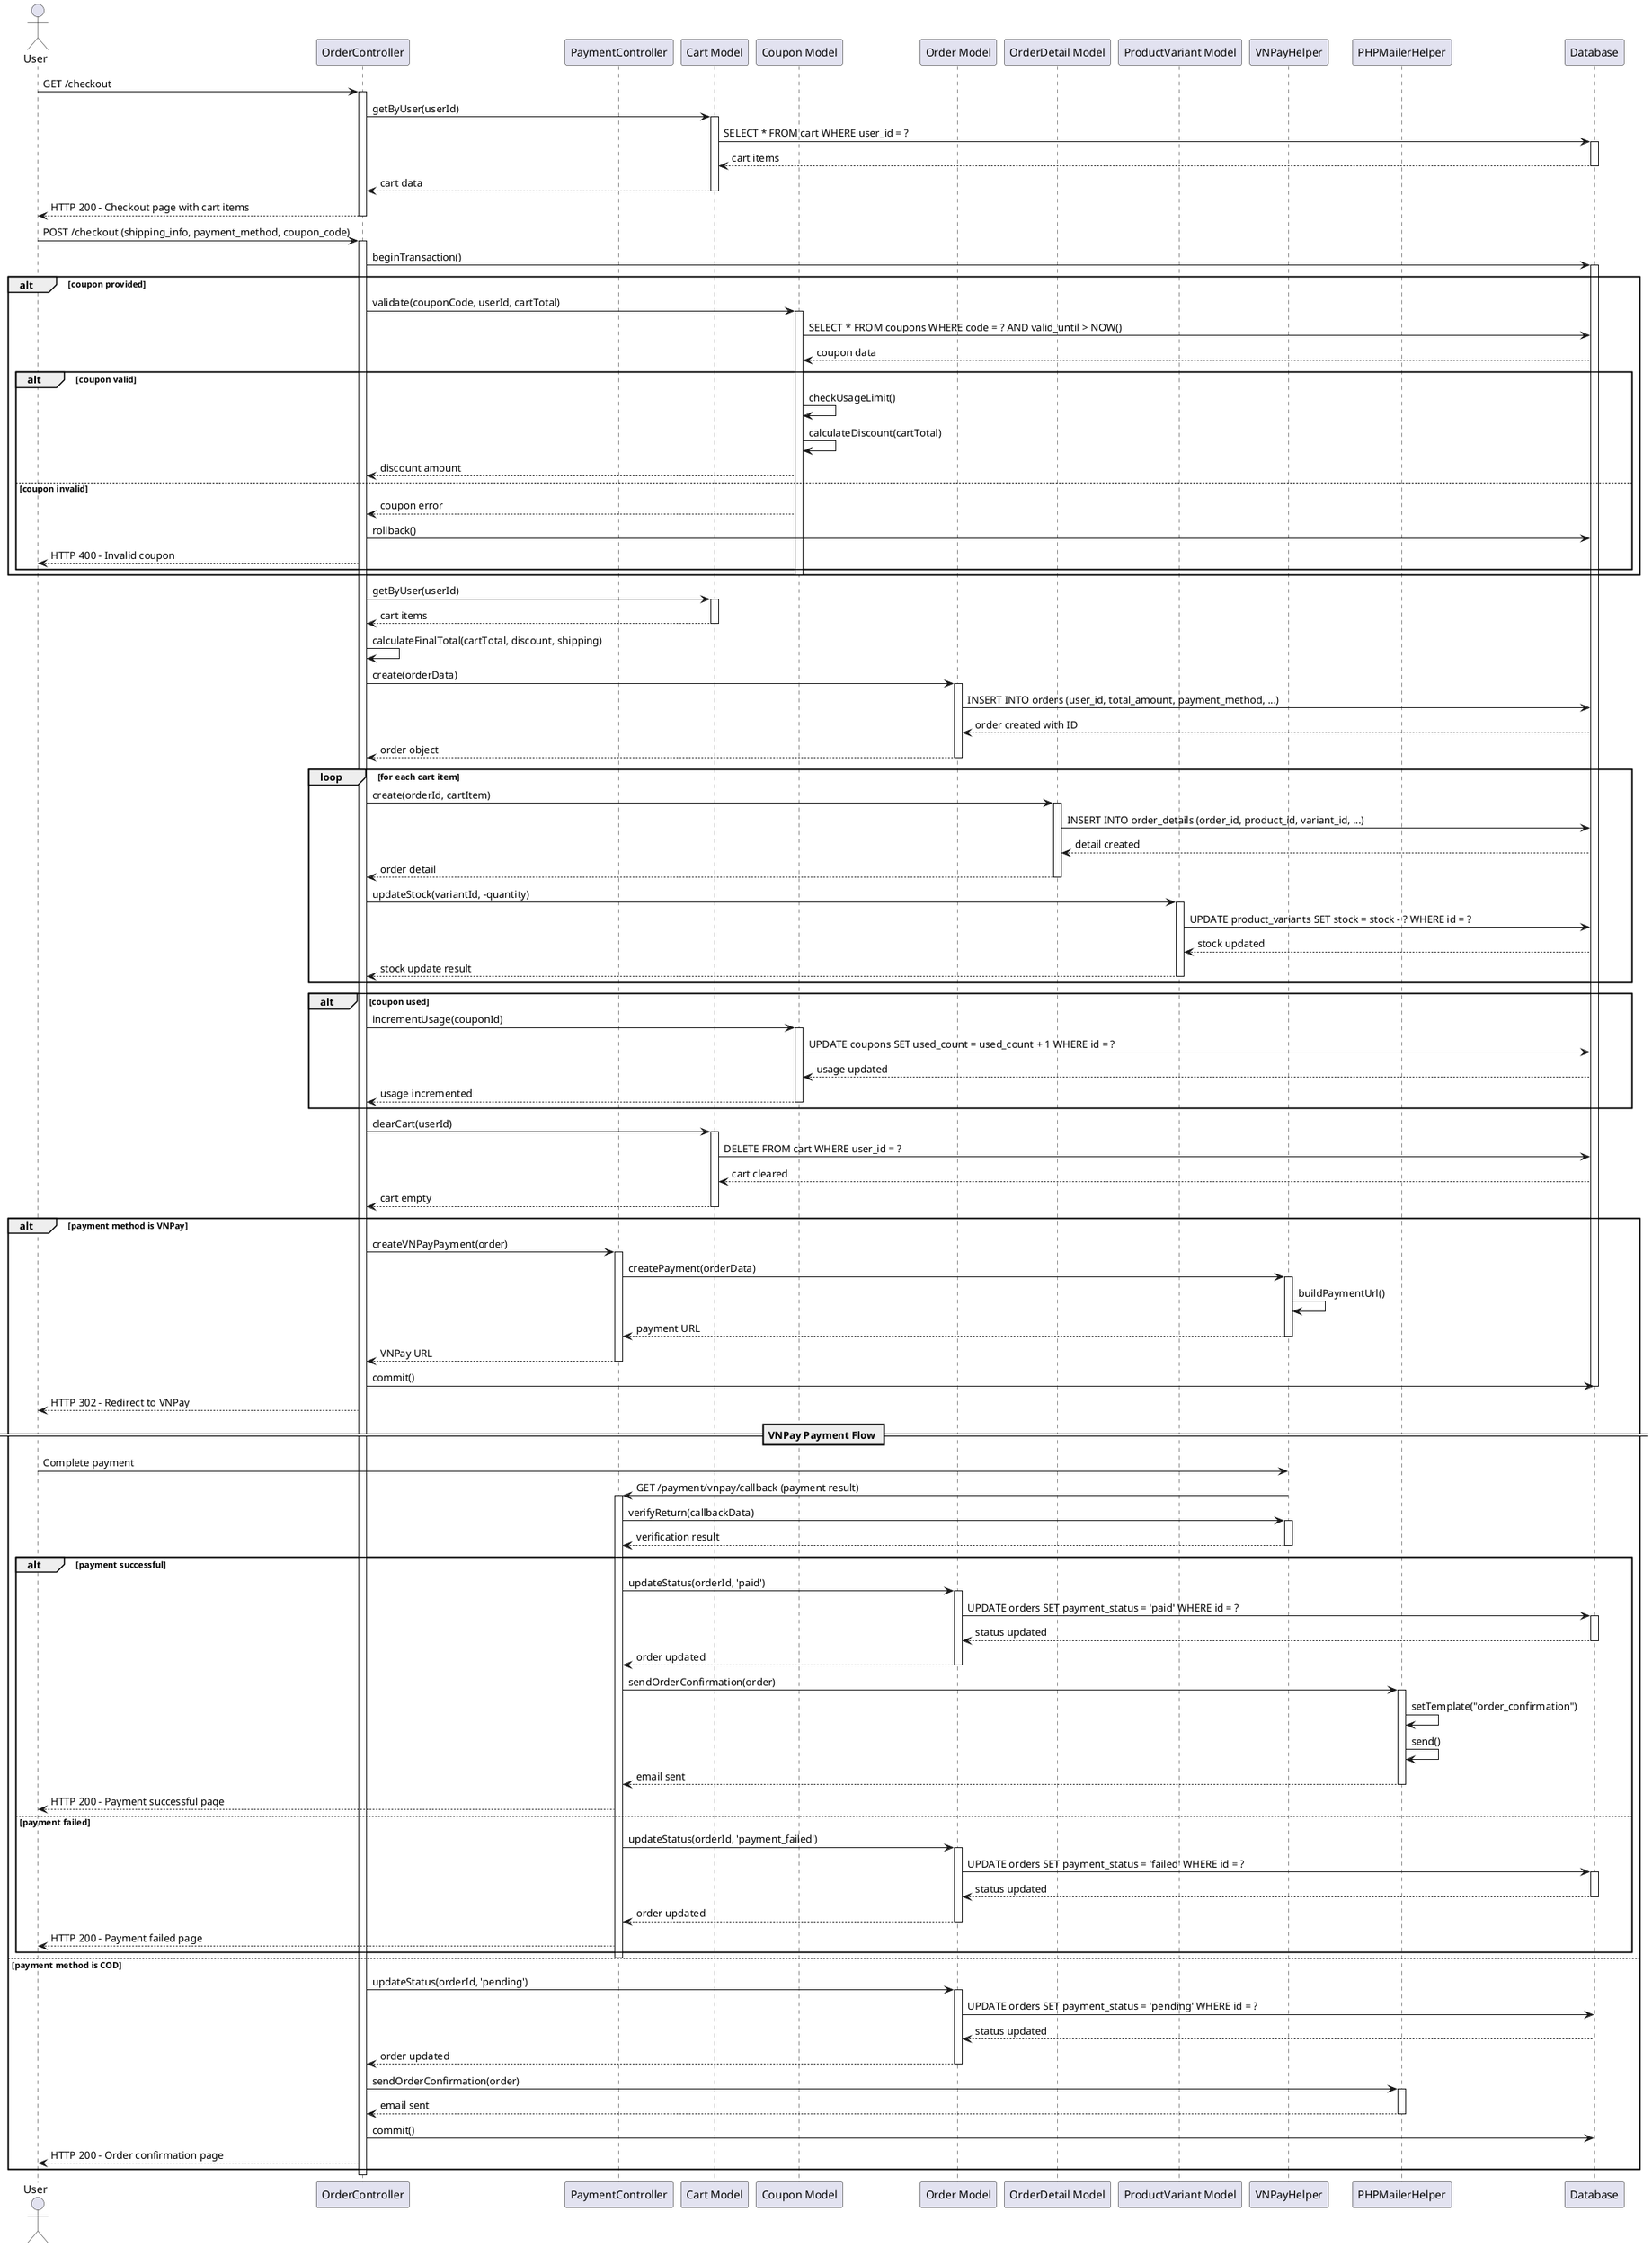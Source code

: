 @startuml Checkout Process - Sequence Diagram

actor User
participant "OrderController" as OrderCtrl
participant "PaymentController" as PaymentCtrl
participant "Cart Model" as CartModel
participant "Coupon Model" as CouponModel
participant "Order Model" as OrderModel
participant "OrderDetail Model" as DetailModel
participant "ProductVariant Model" as VariantModel
participant "VNPayHelper" as VNPay
participant "PHPMailerHelper" as Mail
participant "Database" as DB

User -> OrderCtrl: GET /checkout
activate OrderCtrl

OrderCtrl -> CartModel: getByUser(userId)
activate CartModel
CartModel -> DB: SELECT * FROM cart WHERE user_id = ?
activate DB
DB --> CartModel: cart items
deactivate DB
CartModel --> OrderCtrl: cart data
deactivate CartModel

OrderCtrl --> User: HTTP 200 - Checkout page with cart items
deactivate OrderCtrl

User -> OrderCtrl: POST /checkout (shipping_info, payment_method, coupon_code)
activate OrderCtrl

OrderCtrl -> DB: beginTransaction()
activate DB

alt coupon provided
    OrderCtrl -> CouponModel: validate(couponCode, userId, cartTotal)
    activate CouponModel
    CouponModel -> DB: SELECT * FROM coupons WHERE code = ? AND valid_until > NOW()
    DB --> CouponModel: coupon data

    alt coupon valid
        CouponModel -> CouponModel: checkUsageLimit()
        CouponModel -> CouponModel: calculateDiscount(cartTotal)
        CouponModel --> OrderCtrl: discount amount
    else coupon invalid
        CouponModel --> OrderCtrl: coupon error
        OrderCtrl -> DB: rollback()
        OrderCtrl --> User: HTTP 400 - Invalid coupon
    end
    deactivate CouponModel
end

OrderCtrl -> CartModel: getByUser(userId)
activate CartModel
CartModel --> OrderCtrl: cart items
deactivate CartModel

OrderCtrl -> OrderCtrl: calculateFinalTotal(cartTotal, discount, shipping)

OrderCtrl -> OrderModel: create(orderData)
activate OrderModel
OrderModel -> DB: INSERT INTO orders (user_id, total_amount, payment_method, ...)
DB --> OrderModel: order created with ID
OrderModel --> OrderCtrl: order object
deactivate OrderModel

loop for each cart item
    OrderCtrl -> DetailModel: create(orderId, cartItem)
    activate DetailModel
    DetailModel -> DB: INSERT INTO order_details (order_id, product_id, variant_id, ...)
    DB --> DetailModel: detail created
    DetailModel --> OrderCtrl: order detail
    deactivate DetailModel

    OrderCtrl -> VariantModel: updateStock(variantId, -quantity)
    activate VariantModel
    VariantModel -> DB: UPDATE product_variants SET stock = stock - ? WHERE id = ?
    DB --> VariantModel: stock updated
    VariantModel --> OrderCtrl: stock update result
    deactivate VariantModel
end

alt coupon used
    OrderCtrl -> CouponModel: incrementUsage(couponId)
    activate CouponModel
    CouponModel -> DB: UPDATE coupons SET used_count = used_count + 1 WHERE id = ?
    DB --> CouponModel: usage updated
    CouponModel --> OrderCtrl: usage incremented
    deactivate CouponModel
end

OrderCtrl -> CartModel: clearCart(userId)
activate CartModel
CartModel -> DB: DELETE FROM cart WHERE user_id = ?
DB --> CartModel: cart cleared
CartModel --> OrderCtrl: cart empty
deactivate CartModel

alt payment method is VNPay
    OrderCtrl -> PaymentCtrl: createVNPayPayment(order)
    activate PaymentCtrl
    PaymentCtrl -> VNPay: createPayment(orderData)
    activate VNPay
    VNPay -> VNPay: buildPaymentUrl()
    VNPay --> PaymentCtrl: payment URL
    deactivate VNPay
    PaymentCtrl --> OrderCtrl: VNPay URL
    deactivate PaymentCtrl

    OrderCtrl -> DB: commit()
    deactivate DB
    OrderCtrl --> User: HTTP 302 - Redirect to VNPay

    == VNPay Payment Flow ==
    User -> VNPay: Complete payment
    VNPay -> PaymentCtrl: GET /payment/vnpay/callback (payment result)
    activate PaymentCtrl
    PaymentCtrl -> VNPay: verifyReturn(callbackData)
    activate VNPay
    VNPay --> PaymentCtrl: verification result
    deactivate VNPay

    alt payment successful
        PaymentCtrl -> OrderModel: updateStatus(orderId, 'paid')
        activate OrderModel
        OrderModel -> DB: UPDATE orders SET payment_status = 'paid' WHERE id = ?
        activate DB
        DB --> OrderModel: status updated
        deactivate DB
        OrderModel --> PaymentCtrl: order updated
        deactivate OrderModel

        PaymentCtrl -> Mail: sendOrderConfirmation(order)
        activate Mail
        Mail -> Mail: setTemplate("order_confirmation")
        Mail -> Mail: send()
        Mail --> PaymentCtrl: email sent
        deactivate Mail

        PaymentCtrl --> User: HTTP 200 - Payment successful page
    else payment failed
        PaymentCtrl -> OrderModel: updateStatus(orderId, 'payment_failed')
        activate OrderModel
        OrderModel -> DB: UPDATE orders SET payment_status = 'failed' WHERE id = ?
        activate DB
        DB --> OrderModel: status updated
        deactivate DB
        OrderModel --> PaymentCtrl: order updated
        deactivate OrderModel

        PaymentCtrl --> User: HTTP 200 - Payment failed page
    end
    deactivate PaymentCtrl

else payment method is COD
    OrderCtrl -> OrderModel: updateStatus(orderId, 'pending')
    activate OrderModel
    OrderModel -> DB: UPDATE orders SET payment_status = 'pending' WHERE id = ?
    DB --> OrderModel: status updated
    OrderModel --> OrderCtrl: order updated
    deactivate OrderModel

    OrderCtrl -> Mail: sendOrderConfirmation(order)
    activate Mail
    Mail --> OrderCtrl: email sent
    deactivate Mail

    OrderCtrl -> DB: commit()
    deactivate DB
    OrderCtrl --> User: HTTP 200 - Order confirmation page
end

deactivate OrderCtrl

@enduml

